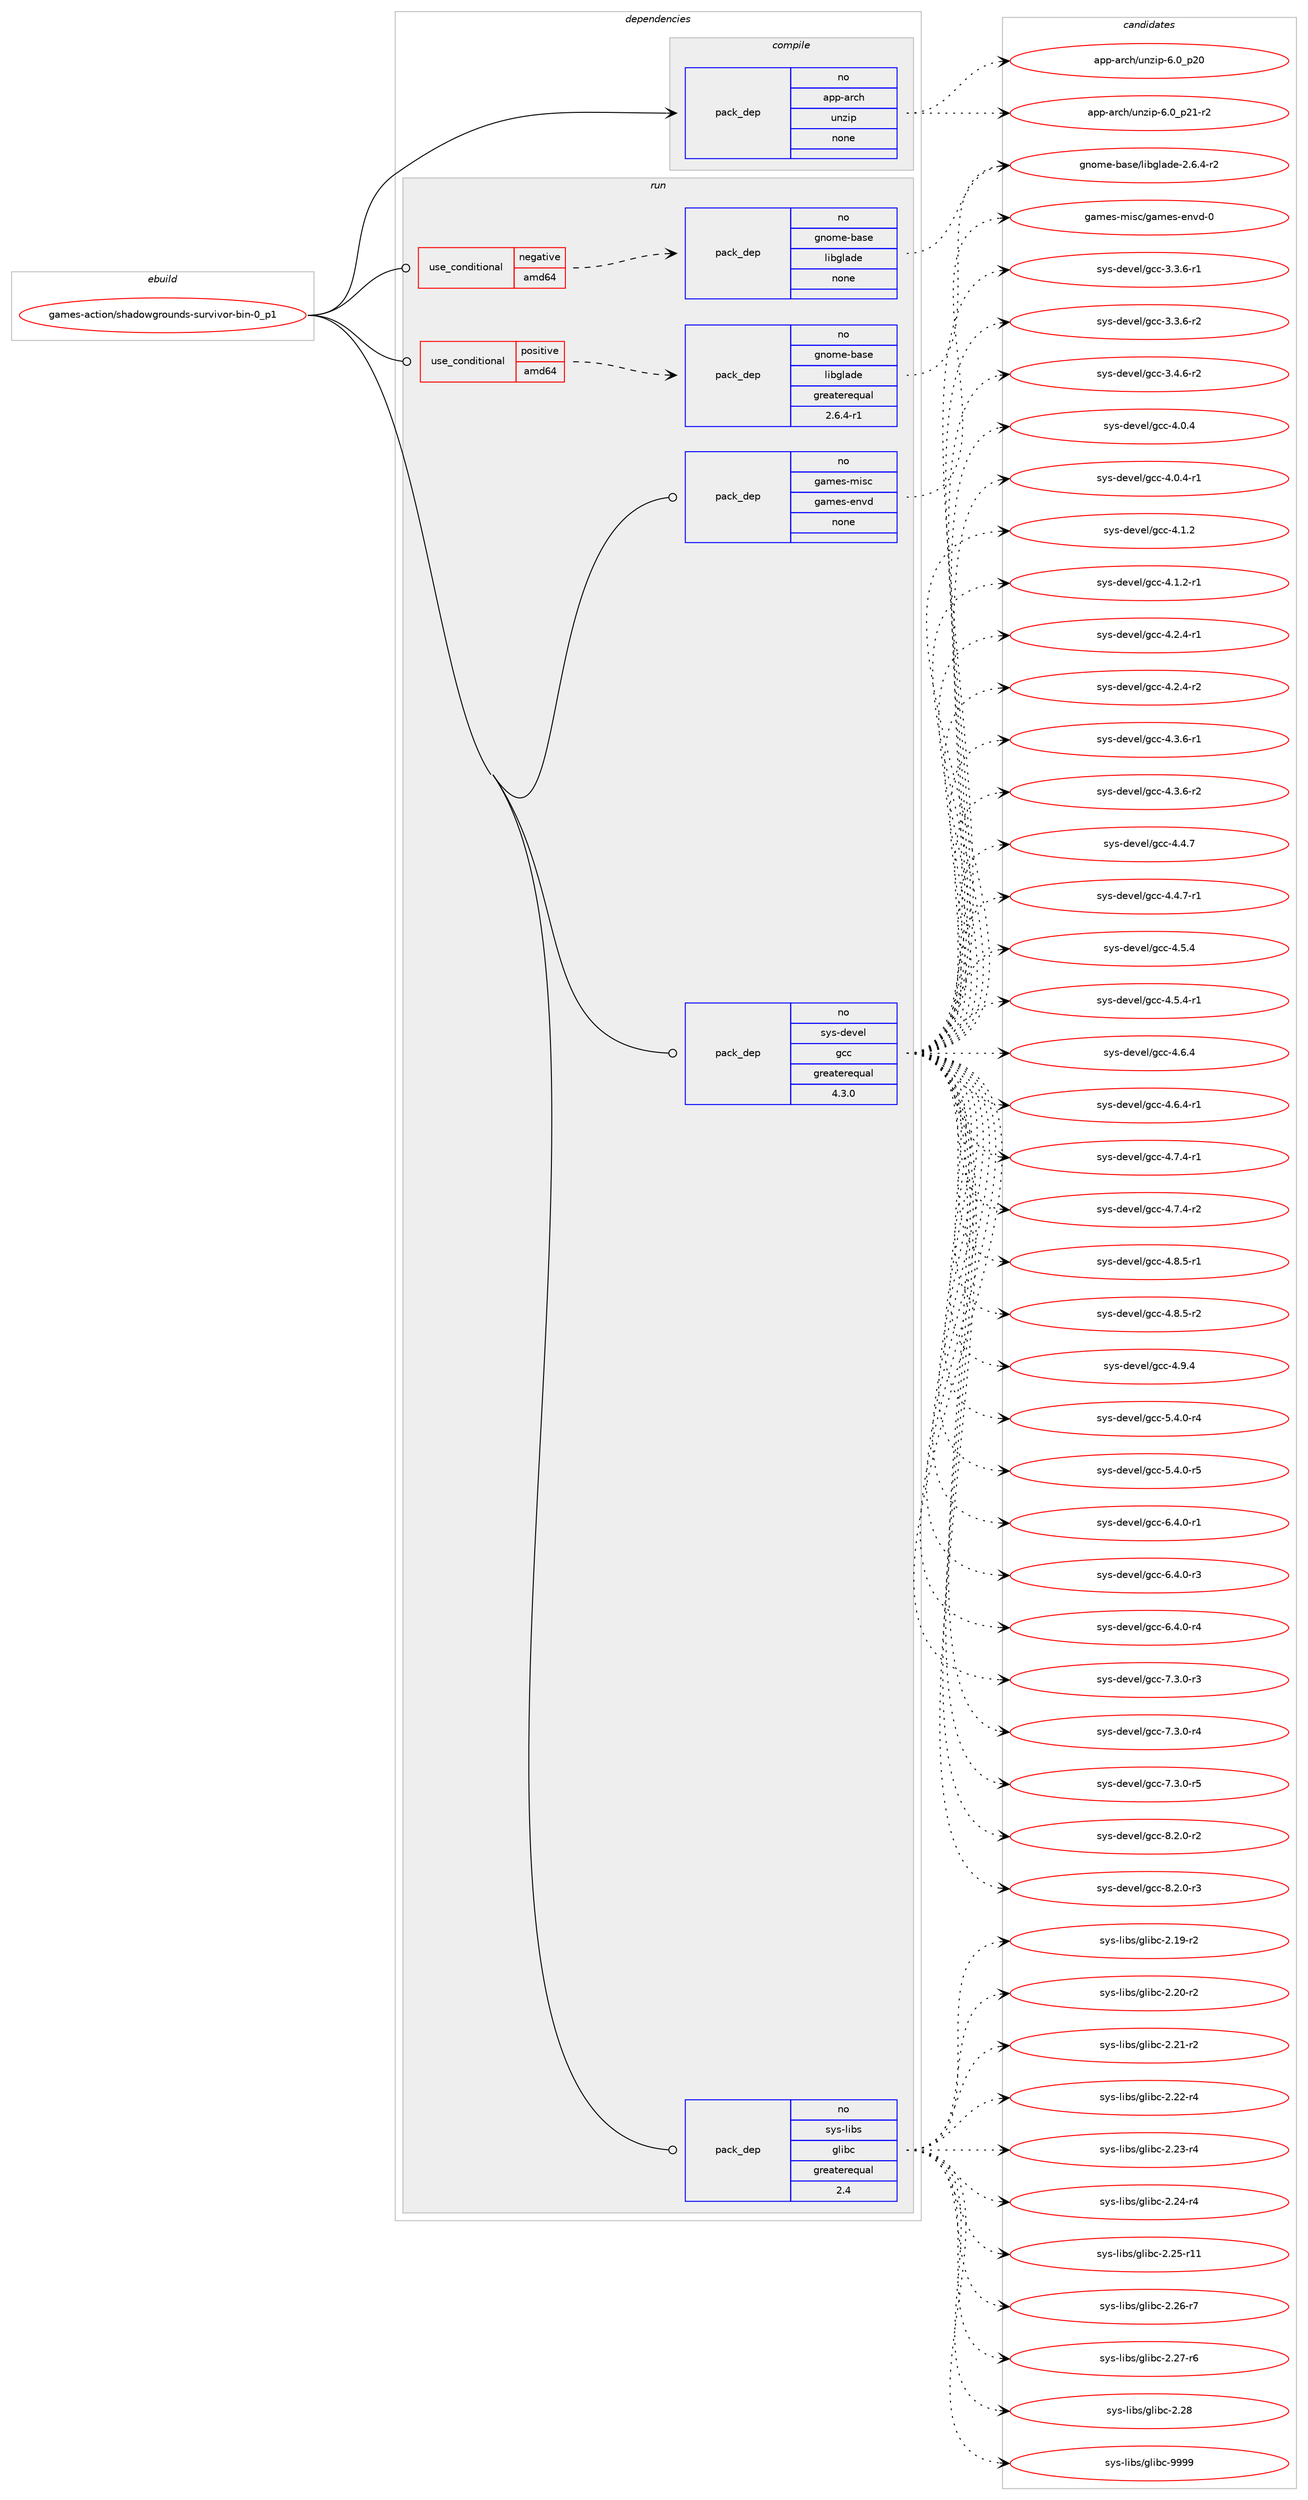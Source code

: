 digraph prolog {

# *************
# Graph options
# *************

newrank=true;
concentrate=true;
compound=true;
graph [rankdir=LR,fontname=Helvetica,fontsize=10,ranksep=1.5];#, ranksep=2.5, nodesep=0.2];
edge  [arrowhead=vee];
node  [fontname=Helvetica,fontsize=10];

# **********
# The ebuild
# **********

subgraph cluster_leftcol {
color=gray;
rank=same;
label=<<i>ebuild</i>>;
id [label="games-action/shadowgrounds-survivor-bin-0_p1", color=red, width=4, href="../games-action/shadowgrounds-survivor-bin-0_p1.svg"];
}

# ****************
# The dependencies
# ****************

subgraph cluster_midcol {
color=gray;
label=<<i>dependencies</i>>;
subgraph cluster_compile {
fillcolor="#eeeeee";
style=filled;
label=<<i>compile</i>>;
subgraph pack4864 {
dependency6337 [label=<<TABLE BORDER="0" CELLBORDER="1" CELLSPACING="0" CELLPADDING="4" WIDTH="220"><TR><TD ROWSPAN="6" CELLPADDING="30">pack_dep</TD></TR><TR><TD WIDTH="110">no</TD></TR><TR><TD>app-arch</TD></TR><TR><TD>unzip</TD></TR><TR><TD>none</TD></TR><TR><TD></TD></TR></TABLE>>, shape=none, color=blue];
}
id:e -> dependency6337:w [weight=20,style="solid",arrowhead="vee"];
}
subgraph cluster_compileandrun {
fillcolor="#eeeeee";
style=filled;
label=<<i>compile and run</i>>;
}
subgraph cluster_run {
fillcolor="#eeeeee";
style=filled;
label=<<i>run</i>>;
subgraph cond1336 {
dependency6338 [label=<<TABLE BORDER="0" CELLBORDER="1" CELLSPACING="0" CELLPADDING="4"><TR><TD ROWSPAN="3" CELLPADDING="10">use_conditional</TD></TR><TR><TD>negative</TD></TR><TR><TD>amd64</TD></TR></TABLE>>, shape=none, color=red];
subgraph pack4865 {
dependency6339 [label=<<TABLE BORDER="0" CELLBORDER="1" CELLSPACING="0" CELLPADDING="4" WIDTH="220"><TR><TD ROWSPAN="6" CELLPADDING="30">pack_dep</TD></TR><TR><TD WIDTH="110">no</TD></TR><TR><TD>gnome-base</TD></TR><TR><TD>libglade</TD></TR><TR><TD>none</TD></TR><TR><TD></TD></TR></TABLE>>, shape=none, color=blue];
}
dependency6338:e -> dependency6339:w [weight=20,style="dashed",arrowhead="vee"];
}
id:e -> dependency6338:w [weight=20,style="solid",arrowhead="odot"];
subgraph cond1337 {
dependency6340 [label=<<TABLE BORDER="0" CELLBORDER="1" CELLSPACING="0" CELLPADDING="4"><TR><TD ROWSPAN="3" CELLPADDING="10">use_conditional</TD></TR><TR><TD>positive</TD></TR><TR><TD>amd64</TD></TR></TABLE>>, shape=none, color=red];
subgraph pack4866 {
dependency6341 [label=<<TABLE BORDER="0" CELLBORDER="1" CELLSPACING="0" CELLPADDING="4" WIDTH="220"><TR><TD ROWSPAN="6" CELLPADDING="30">pack_dep</TD></TR><TR><TD WIDTH="110">no</TD></TR><TR><TD>gnome-base</TD></TR><TR><TD>libglade</TD></TR><TR><TD>greaterequal</TD></TR><TR><TD>2.6.4-r1</TD></TR></TABLE>>, shape=none, color=blue];
}
dependency6340:e -> dependency6341:w [weight=20,style="dashed",arrowhead="vee"];
}
id:e -> dependency6340:w [weight=20,style="solid",arrowhead="odot"];
subgraph pack4867 {
dependency6342 [label=<<TABLE BORDER="0" CELLBORDER="1" CELLSPACING="0" CELLPADDING="4" WIDTH="220"><TR><TD ROWSPAN="6" CELLPADDING="30">pack_dep</TD></TR><TR><TD WIDTH="110">no</TD></TR><TR><TD>games-misc</TD></TR><TR><TD>games-envd</TD></TR><TR><TD>none</TD></TR><TR><TD></TD></TR></TABLE>>, shape=none, color=blue];
}
id:e -> dependency6342:w [weight=20,style="solid",arrowhead="odot"];
subgraph pack4868 {
dependency6343 [label=<<TABLE BORDER="0" CELLBORDER="1" CELLSPACING="0" CELLPADDING="4" WIDTH="220"><TR><TD ROWSPAN="6" CELLPADDING="30">pack_dep</TD></TR><TR><TD WIDTH="110">no</TD></TR><TR><TD>sys-devel</TD></TR><TR><TD>gcc</TD></TR><TR><TD>greaterequal</TD></TR><TR><TD>4.3.0</TD></TR></TABLE>>, shape=none, color=blue];
}
id:e -> dependency6343:w [weight=20,style="solid",arrowhead="odot"];
subgraph pack4869 {
dependency6344 [label=<<TABLE BORDER="0" CELLBORDER="1" CELLSPACING="0" CELLPADDING="4" WIDTH="220"><TR><TD ROWSPAN="6" CELLPADDING="30">pack_dep</TD></TR><TR><TD WIDTH="110">no</TD></TR><TR><TD>sys-libs</TD></TR><TR><TD>glibc</TD></TR><TR><TD>greaterequal</TD></TR><TR><TD>2.4</TD></TR></TABLE>>, shape=none, color=blue];
}
id:e -> dependency6344:w [weight=20,style="solid",arrowhead="odot"];
}
}

# **************
# The candidates
# **************

subgraph cluster_choices {
rank=same;
color=gray;
label=<<i>candidates</i>>;

subgraph choice4864 {
color=black;
nodesep=1;
choice971121124597114991044711711012210511245544648951125048 [label="app-arch/unzip-6.0_p20", color=red, width=4,href="../app-arch/unzip-6.0_p20.svg"];
choice9711211245971149910447117110122105112455446489511250494511450 [label="app-arch/unzip-6.0_p21-r2", color=red, width=4,href="../app-arch/unzip-6.0_p21-r2.svg"];
dependency6337:e -> choice971121124597114991044711711012210511245544648951125048:w [style=dotted,weight="100"];
dependency6337:e -> choice9711211245971149910447117110122105112455446489511250494511450:w [style=dotted,weight="100"];
}
subgraph choice4865 {
color=black;
nodesep=1;
choice1031101111091014598971151014710810598103108971001014550465446524511450 [label="gnome-base/libglade-2.6.4-r2", color=red, width=4,href="../gnome-base/libglade-2.6.4-r2.svg"];
dependency6339:e -> choice1031101111091014598971151014710810598103108971001014550465446524511450:w [style=dotted,weight="100"];
}
subgraph choice4866 {
color=black;
nodesep=1;
choice1031101111091014598971151014710810598103108971001014550465446524511450 [label="gnome-base/libglade-2.6.4-r2", color=red, width=4,href="../gnome-base/libglade-2.6.4-r2.svg"];
dependency6341:e -> choice1031101111091014598971151014710810598103108971001014550465446524511450:w [style=dotted,weight="100"];
}
subgraph choice4867 {
color=black;
nodesep=1;
choice1039710910111545109105115994710397109101115451011101181004548 [label="games-misc/games-envd-0", color=red, width=4,href="../games-misc/games-envd-0.svg"];
dependency6342:e -> choice1039710910111545109105115994710397109101115451011101181004548:w [style=dotted,weight="100"];
}
subgraph choice4868 {
color=black;
nodesep=1;
choice115121115451001011181011084710399994551465146544511449 [label="sys-devel/gcc-3.3.6-r1", color=red, width=4,href="../sys-devel/gcc-3.3.6-r1.svg"];
choice115121115451001011181011084710399994551465146544511450 [label="sys-devel/gcc-3.3.6-r2", color=red, width=4,href="../sys-devel/gcc-3.3.6-r2.svg"];
choice115121115451001011181011084710399994551465246544511450 [label="sys-devel/gcc-3.4.6-r2", color=red, width=4,href="../sys-devel/gcc-3.4.6-r2.svg"];
choice11512111545100101118101108471039999455246484652 [label="sys-devel/gcc-4.0.4", color=red, width=4,href="../sys-devel/gcc-4.0.4.svg"];
choice115121115451001011181011084710399994552464846524511449 [label="sys-devel/gcc-4.0.4-r1", color=red, width=4,href="../sys-devel/gcc-4.0.4-r1.svg"];
choice11512111545100101118101108471039999455246494650 [label="sys-devel/gcc-4.1.2", color=red, width=4,href="../sys-devel/gcc-4.1.2.svg"];
choice115121115451001011181011084710399994552464946504511449 [label="sys-devel/gcc-4.1.2-r1", color=red, width=4,href="../sys-devel/gcc-4.1.2-r1.svg"];
choice115121115451001011181011084710399994552465046524511449 [label="sys-devel/gcc-4.2.4-r1", color=red, width=4,href="../sys-devel/gcc-4.2.4-r1.svg"];
choice115121115451001011181011084710399994552465046524511450 [label="sys-devel/gcc-4.2.4-r2", color=red, width=4,href="../sys-devel/gcc-4.2.4-r2.svg"];
choice115121115451001011181011084710399994552465146544511449 [label="sys-devel/gcc-4.3.6-r1", color=red, width=4,href="../sys-devel/gcc-4.3.6-r1.svg"];
choice115121115451001011181011084710399994552465146544511450 [label="sys-devel/gcc-4.3.6-r2", color=red, width=4,href="../sys-devel/gcc-4.3.6-r2.svg"];
choice11512111545100101118101108471039999455246524655 [label="sys-devel/gcc-4.4.7", color=red, width=4,href="../sys-devel/gcc-4.4.7.svg"];
choice115121115451001011181011084710399994552465246554511449 [label="sys-devel/gcc-4.4.7-r1", color=red, width=4,href="../sys-devel/gcc-4.4.7-r1.svg"];
choice11512111545100101118101108471039999455246534652 [label="sys-devel/gcc-4.5.4", color=red, width=4,href="../sys-devel/gcc-4.5.4.svg"];
choice115121115451001011181011084710399994552465346524511449 [label="sys-devel/gcc-4.5.4-r1", color=red, width=4,href="../sys-devel/gcc-4.5.4-r1.svg"];
choice11512111545100101118101108471039999455246544652 [label="sys-devel/gcc-4.6.4", color=red, width=4,href="../sys-devel/gcc-4.6.4.svg"];
choice115121115451001011181011084710399994552465446524511449 [label="sys-devel/gcc-4.6.4-r1", color=red, width=4,href="../sys-devel/gcc-4.6.4-r1.svg"];
choice115121115451001011181011084710399994552465546524511449 [label="sys-devel/gcc-4.7.4-r1", color=red, width=4,href="../sys-devel/gcc-4.7.4-r1.svg"];
choice115121115451001011181011084710399994552465546524511450 [label="sys-devel/gcc-4.7.4-r2", color=red, width=4,href="../sys-devel/gcc-4.7.4-r2.svg"];
choice115121115451001011181011084710399994552465646534511449 [label="sys-devel/gcc-4.8.5-r1", color=red, width=4,href="../sys-devel/gcc-4.8.5-r1.svg"];
choice115121115451001011181011084710399994552465646534511450 [label="sys-devel/gcc-4.8.5-r2", color=red, width=4,href="../sys-devel/gcc-4.8.5-r2.svg"];
choice11512111545100101118101108471039999455246574652 [label="sys-devel/gcc-4.9.4", color=red, width=4,href="../sys-devel/gcc-4.9.4.svg"];
choice115121115451001011181011084710399994553465246484511452 [label="sys-devel/gcc-5.4.0-r4", color=red, width=4,href="../sys-devel/gcc-5.4.0-r4.svg"];
choice115121115451001011181011084710399994553465246484511453 [label="sys-devel/gcc-5.4.0-r5", color=red, width=4,href="../sys-devel/gcc-5.4.0-r5.svg"];
choice115121115451001011181011084710399994554465246484511449 [label="sys-devel/gcc-6.4.0-r1", color=red, width=4,href="../sys-devel/gcc-6.4.0-r1.svg"];
choice115121115451001011181011084710399994554465246484511451 [label="sys-devel/gcc-6.4.0-r3", color=red, width=4,href="../sys-devel/gcc-6.4.0-r3.svg"];
choice115121115451001011181011084710399994554465246484511452 [label="sys-devel/gcc-6.4.0-r4", color=red, width=4,href="../sys-devel/gcc-6.4.0-r4.svg"];
choice115121115451001011181011084710399994555465146484511451 [label="sys-devel/gcc-7.3.0-r3", color=red, width=4,href="../sys-devel/gcc-7.3.0-r3.svg"];
choice115121115451001011181011084710399994555465146484511452 [label="sys-devel/gcc-7.3.0-r4", color=red, width=4,href="../sys-devel/gcc-7.3.0-r4.svg"];
choice115121115451001011181011084710399994555465146484511453 [label="sys-devel/gcc-7.3.0-r5", color=red, width=4,href="../sys-devel/gcc-7.3.0-r5.svg"];
choice115121115451001011181011084710399994556465046484511450 [label="sys-devel/gcc-8.2.0-r2", color=red, width=4,href="../sys-devel/gcc-8.2.0-r2.svg"];
choice115121115451001011181011084710399994556465046484511451 [label="sys-devel/gcc-8.2.0-r3", color=red, width=4,href="../sys-devel/gcc-8.2.0-r3.svg"];
dependency6343:e -> choice115121115451001011181011084710399994551465146544511449:w [style=dotted,weight="100"];
dependency6343:e -> choice115121115451001011181011084710399994551465146544511450:w [style=dotted,weight="100"];
dependency6343:e -> choice115121115451001011181011084710399994551465246544511450:w [style=dotted,weight="100"];
dependency6343:e -> choice11512111545100101118101108471039999455246484652:w [style=dotted,weight="100"];
dependency6343:e -> choice115121115451001011181011084710399994552464846524511449:w [style=dotted,weight="100"];
dependency6343:e -> choice11512111545100101118101108471039999455246494650:w [style=dotted,weight="100"];
dependency6343:e -> choice115121115451001011181011084710399994552464946504511449:w [style=dotted,weight="100"];
dependency6343:e -> choice115121115451001011181011084710399994552465046524511449:w [style=dotted,weight="100"];
dependency6343:e -> choice115121115451001011181011084710399994552465046524511450:w [style=dotted,weight="100"];
dependency6343:e -> choice115121115451001011181011084710399994552465146544511449:w [style=dotted,weight="100"];
dependency6343:e -> choice115121115451001011181011084710399994552465146544511450:w [style=dotted,weight="100"];
dependency6343:e -> choice11512111545100101118101108471039999455246524655:w [style=dotted,weight="100"];
dependency6343:e -> choice115121115451001011181011084710399994552465246554511449:w [style=dotted,weight="100"];
dependency6343:e -> choice11512111545100101118101108471039999455246534652:w [style=dotted,weight="100"];
dependency6343:e -> choice115121115451001011181011084710399994552465346524511449:w [style=dotted,weight="100"];
dependency6343:e -> choice11512111545100101118101108471039999455246544652:w [style=dotted,weight="100"];
dependency6343:e -> choice115121115451001011181011084710399994552465446524511449:w [style=dotted,weight="100"];
dependency6343:e -> choice115121115451001011181011084710399994552465546524511449:w [style=dotted,weight="100"];
dependency6343:e -> choice115121115451001011181011084710399994552465546524511450:w [style=dotted,weight="100"];
dependency6343:e -> choice115121115451001011181011084710399994552465646534511449:w [style=dotted,weight="100"];
dependency6343:e -> choice115121115451001011181011084710399994552465646534511450:w [style=dotted,weight="100"];
dependency6343:e -> choice11512111545100101118101108471039999455246574652:w [style=dotted,weight="100"];
dependency6343:e -> choice115121115451001011181011084710399994553465246484511452:w [style=dotted,weight="100"];
dependency6343:e -> choice115121115451001011181011084710399994553465246484511453:w [style=dotted,weight="100"];
dependency6343:e -> choice115121115451001011181011084710399994554465246484511449:w [style=dotted,weight="100"];
dependency6343:e -> choice115121115451001011181011084710399994554465246484511451:w [style=dotted,weight="100"];
dependency6343:e -> choice115121115451001011181011084710399994554465246484511452:w [style=dotted,weight="100"];
dependency6343:e -> choice115121115451001011181011084710399994555465146484511451:w [style=dotted,weight="100"];
dependency6343:e -> choice115121115451001011181011084710399994555465146484511452:w [style=dotted,weight="100"];
dependency6343:e -> choice115121115451001011181011084710399994555465146484511453:w [style=dotted,weight="100"];
dependency6343:e -> choice115121115451001011181011084710399994556465046484511450:w [style=dotted,weight="100"];
dependency6343:e -> choice115121115451001011181011084710399994556465046484511451:w [style=dotted,weight="100"];
}
subgraph choice4869 {
color=black;
nodesep=1;
choice115121115451081059811547103108105989945504649574511450 [label="sys-libs/glibc-2.19-r2", color=red, width=4,href="../sys-libs/glibc-2.19-r2.svg"];
choice115121115451081059811547103108105989945504650484511450 [label="sys-libs/glibc-2.20-r2", color=red, width=4,href="../sys-libs/glibc-2.20-r2.svg"];
choice115121115451081059811547103108105989945504650494511450 [label="sys-libs/glibc-2.21-r2", color=red, width=4,href="../sys-libs/glibc-2.21-r2.svg"];
choice115121115451081059811547103108105989945504650504511452 [label="sys-libs/glibc-2.22-r4", color=red, width=4,href="../sys-libs/glibc-2.22-r4.svg"];
choice115121115451081059811547103108105989945504650514511452 [label="sys-libs/glibc-2.23-r4", color=red, width=4,href="../sys-libs/glibc-2.23-r4.svg"];
choice115121115451081059811547103108105989945504650524511452 [label="sys-libs/glibc-2.24-r4", color=red, width=4,href="../sys-libs/glibc-2.24-r4.svg"];
choice11512111545108105981154710310810598994550465053451144949 [label="sys-libs/glibc-2.25-r11", color=red, width=4,href="../sys-libs/glibc-2.25-r11.svg"];
choice115121115451081059811547103108105989945504650544511455 [label="sys-libs/glibc-2.26-r7", color=red, width=4,href="../sys-libs/glibc-2.26-r7.svg"];
choice115121115451081059811547103108105989945504650554511454 [label="sys-libs/glibc-2.27-r6", color=red, width=4,href="../sys-libs/glibc-2.27-r6.svg"];
choice11512111545108105981154710310810598994550465056 [label="sys-libs/glibc-2.28", color=red, width=4,href="../sys-libs/glibc-2.28.svg"];
choice11512111545108105981154710310810598994557575757 [label="sys-libs/glibc-9999", color=red, width=4,href="../sys-libs/glibc-9999.svg"];
dependency6344:e -> choice115121115451081059811547103108105989945504649574511450:w [style=dotted,weight="100"];
dependency6344:e -> choice115121115451081059811547103108105989945504650484511450:w [style=dotted,weight="100"];
dependency6344:e -> choice115121115451081059811547103108105989945504650494511450:w [style=dotted,weight="100"];
dependency6344:e -> choice115121115451081059811547103108105989945504650504511452:w [style=dotted,weight="100"];
dependency6344:e -> choice115121115451081059811547103108105989945504650514511452:w [style=dotted,weight="100"];
dependency6344:e -> choice115121115451081059811547103108105989945504650524511452:w [style=dotted,weight="100"];
dependency6344:e -> choice11512111545108105981154710310810598994550465053451144949:w [style=dotted,weight="100"];
dependency6344:e -> choice115121115451081059811547103108105989945504650544511455:w [style=dotted,weight="100"];
dependency6344:e -> choice115121115451081059811547103108105989945504650554511454:w [style=dotted,weight="100"];
dependency6344:e -> choice11512111545108105981154710310810598994550465056:w [style=dotted,weight="100"];
dependency6344:e -> choice11512111545108105981154710310810598994557575757:w [style=dotted,weight="100"];
}
}

}
